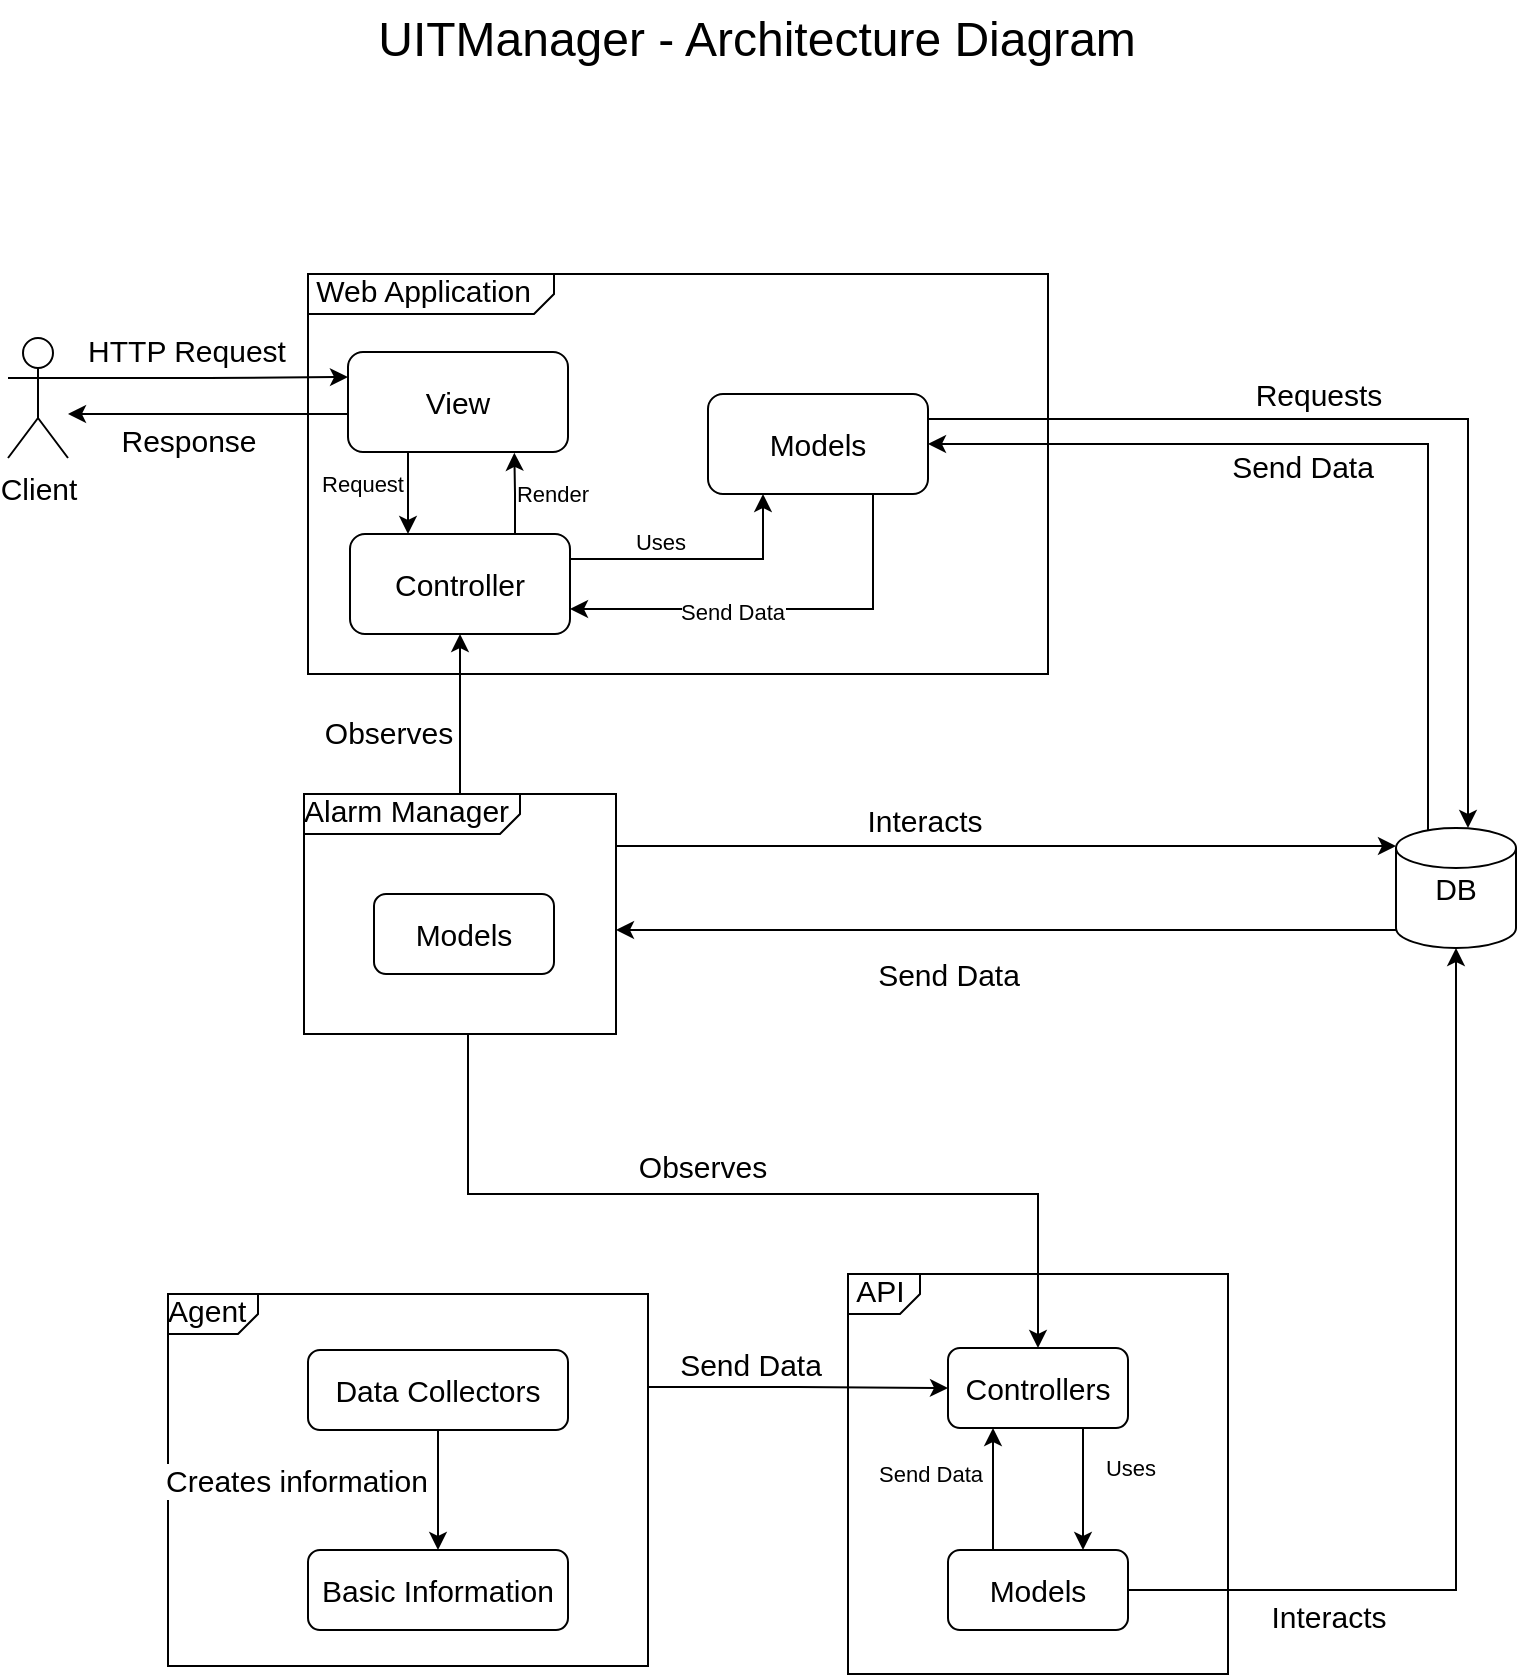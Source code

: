 <mxfile version="25.0.3">
  <diagram name="Page-1" id="dIJWTh7p2U-8Sy8qiCkg">
    <mxGraphModel dx="1485" dy="791" grid="1" gridSize="10" guides="1" tooltips="1" connect="1" arrows="1" fold="1" page="1" pageScale="1" pageWidth="827" pageHeight="1169" math="0" shadow="0">
      <root>
        <mxCell id="0" />
        <mxCell id="1" parent="0" />
        <mxCell id="XDiG-Vu3PWWN5GJQWQn_-1" value="Client" style="shape=umlActor;verticalLabelPosition=bottom;verticalAlign=top;html=1;outlineConnect=0;fontSize=15;" parent="1" vertex="1">
          <mxGeometry x="40" y="192" width="30" height="60" as="geometry" />
        </mxCell>
        <mxCell id="XDiG-Vu3PWWN5GJQWQn_-2" value="&lt;font&gt;&amp;nbsp;Web Application&lt;/font&gt;" style="html=1;shape=mxgraph.sysml.package;overflow=fill;labelX=123.75;align=left;spacingLeft=5;verticalAlign=top;spacingTop=-3;fontSize=15;" parent="1" vertex="1">
          <mxGeometry x="190" y="160" width="370" height="200" as="geometry" />
        </mxCell>
        <mxCell id="YMdhZk9BwAZFzqvucl1a-2" style="edgeStyle=orthogonalEdgeStyle;rounded=0;orthogonalLoop=1;jettySize=auto;html=1;exitX=0.75;exitY=0;exitDx=0;exitDy=0;entryX=0.756;entryY=1.008;entryDx=0;entryDy=0;entryPerimeter=0;" parent="1" source="XDiG-Vu3PWWN5GJQWQn_-3" target="XDiG-Vu3PWWN5GJQWQn_-4" edge="1">
          <mxGeometry relative="1" as="geometry" />
        </mxCell>
        <mxCell id="YMdhZk9BwAZFzqvucl1a-10" value="Render" style="edgeLabel;html=1;align=center;verticalAlign=middle;resizable=0;points=[];" parent="YMdhZk9BwAZFzqvucl1a-2" connectable="0" vertex="1">
          <mxGeometry x="0.017" relative="1" as="geometry">
            <mxPoint x="19" as="offset" />
          </mxGeometry>
        </mxCell>
        <mxCell id="YMdhZk9BwAZFzqvucl1a-5" style="edgeStyle=orthogonalEdgeStyle;rounded=0;orthogonalLoop=1;jettySize=auto;html=1;exitX=1;exitY=0.25;exitDx=0;exitDy=0;entryX=0.25;entryY=1;entryDx=0;entryDy=0;" parent="1" source="XDiG-Vu3PWWN5GJQWQn_-3" target="XDiG-Vu3PWWN5GJQWQn_-5" edge="1">
          <mxGeometry relative="1" as="geometry" />
        </mxCell>
        <mxCell id="YMdhZk9BwAZFzqvucl1a-11" value="Uses" style="edgeLabel;html=1;align=center;verticalAlign=middle;resizable=0;points=[];" parent="YMdhZk9BwAZFzqvucl1a-5" connectable="0" vertex="1">
          <mxGeometry x="-0.303" y="1" relative="1" as="geometry">
            <mxPoint y="-8" as="offset" />
          </mxGeometry>
        </mxCell>
        <mxCell id="XDiG-Vu3PWWN5GJQWQn_-3" value="Controller" style="rounded=1;whiteSpace=wrap;html=1;fontSize=15;" parent="1" vertex="1">
          <mxGeometry x="211" y="290" width="110" height="50" as="geometry" />
        </mxCell>
        <mxCell id="XDiG-Vu3PWWN5GJQWQn_-7" style="edgeStyle=orthogonalEdgeStyle;rounded=0;orthogonalLoop=1;jettySize=auto;html=1;fontSize=15;" parent="1" source="XDiG-Vu3PWWN5GJQWQn_-4" target="XDiG-Vu3PWWN5GJQWQn_-1" edge="1">
          <mxGeometry relative="1" as="geometry">
            <Array as="points">
              <mxPoint x="180" y="230" />
              <mxPoint x="180" y="230" />
            </Array>
          </mxGeometry>
        </mxCell>
        <mxCell id="XDiG-Vu3PWWN5GJQWQn_-9" value="Response" style="edgeLabel;html=1;align=center;verticalAlign=middle;resizable=0;points=[];fontSize=15;" parent="XDiG-Vu3PWWN5GJQWQn_-7" vertex="1" connectable="0">
          <mxGeometry x="0.085" y="2" relative="1" as="geometry">
            <mxPoint x="-4" y="11" as="offset" />
          </mxGeometry>
        </mxCell>
        <mxCell id="YMdhZk9BwAZFzqvucl1a-1" style="edgeStyle=orthogonalEdgeStyle;rounded=0;orthogonalLoop=1;jettySize=auto;html=1;exitX=0.25;exitY=1;exitDx=0;exitDy=0;" parent="1" source="XDiG-Vu3PWWN5GJQWQn_-4" edge="1">
          <mxGeometry relative="1" as="geometry">
            <mxPoint x="240" y="290" as="targetPoint" />
            <Array as="points">
              <mxPoint x="240" y="249" />
              <mxPoint x="240" y="290" />
            </Array>
          </mxGeometry>
        </mxCell>
        <mxCell id="YMdhZk9BwAZFzqvucl1a-9" value="Request" style="edgeLabel;html=1;align=center;verticalAlign=middle;resizable=0;points=[];" parent="YMdhZk9BwAZFzqvucl1a-1" connectable="0" vertex="1">
          <mxGeometry x="-0.103" relative="1" as="geometry">
            <mxPoint x="-23" y="-1" as="offset" />
          </mxGeometry>
        </mxCell>
        <mxCell id="XDiG-Vu3PWWN5GJQWQn_-4" value="View" style="rounded=1;whiteSpace=wrap;html=1;fontSize=15;" parent="1" vertex="1">
          <mxGeometry x="210" y="199" width="110" height="50" as="geometry" />
        </mxCell>
        <mxCell id="YMdhZk9BwAZFzqvucl1a-6" style="edgeStyle=orthogonalEdgeStyle;rounded=0;orthogonalLoop=1;jettySize=auto;html=1;exitX=0.75;exitY=1;exitDx=0;exitDy=0;entryX=1;entryY=0.75;entryDx=0;entryDy=0;" parent="1" source="XDiG-Vu3PWWN5GJQWQn_-5" target="XDiG-Vu3PWWN5GJQWQn_-3" edge="1">
          <mxGeometry relative="1" as="geometry" />
        </mxCell>
        <mxCell id="YMdhZk9BwAZFzqvucl1a-12" value="Send Data" style="edgeLabel;html=1;align=center;verticalAlign=middle;resizable=0;points=[];" parent="YMdhZk9BwAZFzqvucl1a-6" connectable="0" vertex="1">
          <mxGeometry x="0.225" y="1" relative="1" as="geometry">
            <mxPoint as="offset" />
          </mxGeometry>
        </mxCell>
        <mxCell id="XDiG-Vu3PWWN5GJQWQn_-5" value="Models" style="rounded=1;whiteSpace=wrap;html=1;fontSize=15;glass=0;" parent="1" vertex="1">
          <mxGeometry x="390" y="220" width="110" height="50" as="geometry" />
        </mxCell>
        <mxCell id="XDiG-Vu3PWWN5GJQWQn_-6" style="edgeStyle=orthogonalEdgeStyle;rounded=0;orthogonalLoop=1;jettySize=auto;html=1;exitX=1;exitY=0.333;exitDx=0;exitDy=0;exitPerimeter=0;entryX=0;entryY=0.25;entryDx=0;entryDy=0;fontSize=15;" parent="1" source="XDiG-Vu3PWWN5GJQWQn_-1" target="XDiG-Vu3PWWN5GJQWQn_-4" edge="1">
          <mxGeometry relative="1" as="geometry" />
        </mxCell>
        <mxCell id="XDiG-Vu3PWWN5GJQWQn_-8" value="HTTP Request" style="edgeLabel;html=1;align=center;verticalAlign=middle;resizable=0;points=[];fontSize=15;" parent="XDiG-Vu3PWWN5GJQWQn_-6" vertex="1" connectable="0">
          <mxGeometry x="-0.165" y="2" relative="1" as="geometry">
            <mxPoint y="-12" as="offset" />
          </mxGeometry>
        </mxCell>
        <mxCell id="XDiG-Vu3PWWN5GJQWQn_-12" style="edgeStyle=orthogonalEdgeStyle;rounded=0;orthogonalLoop=1;jettySize=auto;html=1;entryX=1;entryY=0.5;entryDx=0;entryDy=0;fontSize=15;exitX=0;exitY=0.15;exitDx=0;exitDy=0;exitPerimeter=0;" parent="1" source="XDiG-Vu3PWWN5GJQWQn_-10" target="XDiG-Vu3PWWN5GJQWQn_-5" edge="1">
          <mxGeometry relative="1" as="geometry">
            <Array as="points">
              <mxPoint x="750" y="446" />
              <mxPoint x="750" y="245" />
            </Array>
          </mxGeometry>
        </mxCell>
        <mxCell id="XDiG-Vu3PWWN5GJQWQn_-14" value="Send Data" style="edgeLabel;html=1;align=center;verticalAlign=middle;resizable=0;points=[];fontSize=15;" parent="XDiG-Vu3PWWN5GJQWQn_-12" vertex="1" connectable="0">
          <mxGeometry x="0.199" y="-1" relative="1" as="geometry">
            <mxPoint y="12" as="offset" />
          </mxGeometry>
        </mxCell>
        <mxCell id="XDiG-Vu3PWWN5GJQWQn_-10" value="DB" style="strokeWidth=1;html=1;shape=mxgraph.flowchart.database;whiteSpace=wrap;fontSize=15;shadow=0;" parent="1" vertex="1">
          <mxGeometry x="734" y="437" width="60" height="60" as="geometry" />
        </mxCell>
        <mxCell id="XDiG-Vu3PWWN5GJQWQn_-11" style="edgeStyle=orthogonalEdgeStyle;rounded=0;orthogonalLoop=1;jettySize=auto;html=1;exitX=1;exitY=0.25;exitDx=0;exitDy=0;fontSize=15;" parent="1" source="XDiG-Vu3PWWN5GJQWQn_-5" target="XDiG-Vu3PWWN5GJQWQn_-10" edge="1">
          <mxGeometry relative="1" as="geometry">
            <Array as="points">
              <mxPoint x="770" y="232" />
            </Array>
          </mxGeometry>
        </mxCell>
        <mxCell id="XDiG-Vu3PWWN5GJQWQn_-13" value="Requests" style="edgeLabel;html=1;align=center;verticalAlign=middle;resizable=0;points=[];fontSize=15;" parent="XDiG-Vu3PWWN5GJQWQn_-11" vertex="1" connectable="0">
          <mxGeometry x="-0.181" y="2" relative="1" as="geometry">
            <mxPoint y="-11" as="offset" />
          </mxGeometry>
        </mxCell>
        <mxCell id="XDiG-Vu3PWWN5GJQWQn_-15" value="&lt;font&gt;&amp;nbsp;API&lt;/font&gt;" style="html=1;shape=mxgraph.sysml.package;overflow=fill;labelX=36.25;align=left;spacingLeft=5;verticalAlign=top;spacingTop=-3;fontSize=15;strokeWidth=1;perimeterSpacing=0;" parent="1" vertex="1">
          <mxGeometry x="460" y="660" width="190" height="200" as="geometry" />
        </mxCell>
        <mxCell id="YMdhZk9BwAZFzqvucl1a-8" style="edgeStyle=orthogonalEdgeStyle;rounded=0;orthogonalLoop=1;jettySize=auto;html=1;exitX=0.75;exitY=1;exitDx=0;exitDy=0;entryX=0.75;entryY=0;entryDx=0;entryDy=0;" parent="1" source="XDiG-Vu3PWWN5GJQWQn_-16" target="XDiG-Vu3PWWN5GJQWQn_-17" edge="1">
          <mxGeometry relative="1" as="geometry" />
        </mxCell>
        <mxCell id="YMdhZk9BwAZFzqvucl1a-13" value="Uses" style="edgeLabel;html=1;align=center;verticalAlign=middle;resizable=0;points=[];" parent="YMdhZk9BwAZFzqvucl1a-8" connectable="0" vertex="1">
          <mxGeometry x="-0.367" relative="1" as="geometry">
            <mxPoint x="23" as="offset" />
          </mxGeometry>
        </mxCell>
        <mxCell id="XDiG-Vu3PWWN5GJQWQn_-16" value="&lt;font&gt;Controllers&lt;/font&gt;" style="rounded=1;whiteSpace=wrap;html=1;fontSize=15;" parent="1" vertex="1">
          <mxGeometry x="510" y="697" width="90" height="40" as="geometry" />
        </mxCell>
        <mxCell id="YMdhZk9BwAZFzqvucl1a-7" style="edgeStyle=orthogonalEdgeStyle;rounded=0;orthogonalLoop=1;jettySize=auto;html=1;exitX=0.25;exitY=0;exitDx=0;exitDy=0;entryX=0.25;entryY=1;entryDx=0;entryDy=0;" parent="1" source="XDiG-Vu3PWWN5GJQWQn_-17" target="XDiG-Vu3PWWN5GJQWQn_-16" edge="1">
          <mxGeometry relative="1" as="geometry" />
        </mxCell>
        <mxCell id="YMdhZk9BwAZFzqvucl1a-14" value="Send Data" style="edgeLabel;html=1;align=center;verticalAlign=middle;resizable=0;points=[];" parent="YMdhZk9BwAZFzqvucl1a-7" connectable="0" vertex="1">
          <mxGeometry x="0.315" relative="1" as="geometry">
            <mxPoint x="-32" y="2" as="offset" />
          </mxGeometry>
        </mxCell>
        <mxCell id="XDiG-Vu3PWWN5GJQWQn_-17" value="&lt;font&gt;Models&lt;/font&gt;" style="rounded=1;whiteSpace=wrap;html=1;fontSize=15;" parent="1" vertex="1">
          <mxGeometry x="510" y="798" width="90" height="40" as="geometry" />
        </mxCell>
        <mxCell id="XDiG-Vu3PWWN5GJQWQn_-18" style="edgeStyle=orthogonalEdgeStyle;rounded=0;orthogonalLoop=1;jettySize=auto;html=1;entryX=1;entryY=0.5;entryDx=0;entryDy=0;exitX=0.5;exitY=1;exitDx=0;exitDy=0;exitPerimeter=0;startArrow=classic;startFill=1;endArrow=none;endFill=0;fontSize=15;" parent="1" source="XDiG-Vu3PWWN5GJQWQn_-10" target="XDiG-Vu3PWWN5GJQWQn_-17" edge="1">
          <mxGeometry relative="1" as="geometry" />
        </mxCell>
        <mxCell id="XDiG-Vu3PWWN5GJQWQn_-19" value="Interacts" style="edgeLabel;html=1;align=center;verticalAlign=middle;resizable=0;points=[];fontSize=15;" parent="XDiG-Vu3PWWN5GJQWQn_-18" vertex="1" connectable="0">
          <mxGeometry x="-0.04" y="4" relative="1" as="geometry">
            <mxPoint x="-68" y="101" as="offset" />
          </mxGeometry>
        </mxCell>
        <mxCell id="XDiG-Vu3PWWN5GJQWQn_-22" style="edgeStyle=orthogonalEdgeStyle;rounded=0;orthogonalLoop=1;jettySize=auto;html=1;exitX=1;exitY=0.25;exitDx=0;exitDy=0;exitPerimeter=0;entryX=0;entryY=0.5;entryDx=0;entryDy=0;" parent="1" source="XDiG-Vu3PWWN5GJQWQn_-21" target="XDiG-Vu3PWWN5GJQWQn_-16" edge="1">
          <mxGeometry relative="1" as="geometry" />
        </mxCell>
        <mxCell id="XDiG-Vu3PWWN5GJQWQn_-23" value="&lt;font style=&quot;font-size: 15px;&quot;&gt;Send Data&lt;br&gt;&lt;/font&gt;" style="edgeLabel;html=1;align=center;verticalAlign=middle;resizable=0;points=[];" parent="XDiG-Vu3PWWN5GJQWQn_-22" vertex="1" connectable="0">
          <mxGeometry x="-0.254" y="-2" relative="1" as="geometry">
            <mxPoint x="-5" y="-14" as="offset" />
          </mxGeometry>
        </mxCell>
        <mxCell id="XDiG-Vu3PWWN5GJQWQn_-21" value="Agent" style="html=1;shape=mxgraph.sysml.package;overflow=fill;labelX=45;align=left;spacingLeft=5;verticalAlign=top;spacingTop=-3;fontSize=15;" parent="1" vertex="1">
          <mxGeometry x="120" y="670" width="240" height="186" as="geometry" />
        </mxCell>
        <mxCell id="XDiG-Vu3PWWN5GJQWQn_-26" style="edgeStyle=orthogonalEdgeStyle;rounded=0;orthogonalLoop=1;jettySize=auto;html=1;exitX=0.5;exitY=1;exitDx=0;exitDy=0;entryX=0.5;entryY=0;entryDx=0;entryDy=0;" parent="1" source="XDiG-Vu3PWWN5GJQWQn_-24" target="XDiG-Vu3PWWN5GJQWQn_-25" edge="1">
          <mxGeometry relative="1" as="geometry" />
        </mxCell>
        <mxCell id="XDiG-Vu3PWWN5GJQWQn_-27" value="&lt;font style=&quot;font-size: 15px;&quot;&gt;Creates information&lt;br&gt;&lt;/font&gt;" style="edgeLabel;html=1;align=center;verticalAlign=middle;resizable=0;points=[];" parent="XDiG-Vu3PWWN5GJQWQn_-26" vertex="1" connectable="0">
          <mxGeometry x="0.01" y="-2" relative="1" as="geometry">
            <mxPoint x="-69" y="-6" as="offset" />
          </mxGeometry>
        </mxCell>
        <mxCell id="XDiG-Vu3PWWN5GJQWQn_-24" value="Data Collectors" style="rounded=1;whiteSpace=wrap;html=1;fontSize=15;" parent="1" vertex="1">
          <mxGeometry x="190" y="698" width="130" height="40" as="geometry" />
        </mxCell>
        <mxCell id="XDiG-Vu3PWWN5GJQWQn_-25" value="Basic Information" style="rounded=1;whiteSpace=wrap;html=1;fontSize=15;" parent="1" vertex="1">
          <mxGeometry x="190" y="798" width="130" height="40" as="geometry" />
        </mxCell>
        <mxCell id="XDiG-Vu3PWWN5GJQWQn_-34" style="edgeStyle=orthogonalEdgeStyle;rounded=0;orthogonalLoop=1;jettySize=auto;html=1;entryX=0.5;entryY=0;entryDx=0;entryDy=0;" parent="1" source="XDiG-Vu3PWWN5GJQWQn_-28" target="XDiG-Vu3PWWN5GJQWQn_-16" edge="1">
          <mxGeometry relative="1" as="geometry">
            <Array as="points">
              <mxPoint x="270" y="620" />
              <mxPoint x="555" y="620" />
            </Array>
          </mxGeometry>
        </mxCell>
        <mxCell id="XDiG-Vu3PWWN5GJQWQn_-35" value="&lt;font style=&quot;font-size: 15px;&quot;&gt;Observes&lt;/font&gt;" style="edgeLabel;html=1;align=center;verticalAlign=middle;resizable=0;points=[];" parent="XDiG-Vu3PWWN5GJQWQn_-34" vertex="1" connectable="0">
          <mxGeometry x="-0.108" y="-6" relative="1" as="geometry">
            <mxPoint y="-20" as="offset" />
          </mxGeometry>
        </mxCell>
        <mxCell id="XDiG-Vu3PWWN5GJQWQn_-36" style="edgeStyle=orthogonalEdgeStyle;rounded=0;orthogonalLoop=1;jettySize=auto;html=1;entryX=0.5;entryY=1;entryDx=0;entryDy=0;" parent="1" source="XDiG-Vu3PWWN5GJQWQn_-28" target="XDiG-Vu3PWWN5GJQWQn_-3" edge="1">
          <mxGeometry relative="1" as="geometry" />
        </mxCell>
        <mxCell id="XDiG-Vu3PWWN5GJQWQn_-37" value="&lt;font style=&quot;font-size: 15px;&quot;&gt;Observes&lt;/font&gt;" style="edgeLabel;html=1;align=center;verticalAlign=middle;resizable=0;points=[];" parent="XDiG-Vu3PWWN5GJQWQn_-36" vertex="1" connectable="0">
          <mxGeometry x="-0.231" y="2" relative="1" as="geometry">
            <mxPoint x="-34" as="offset" />
          </mxGeometry>
        </mxCell>
        <mxCell id="XDiG-Vu3PWWN5GJQWQn_-28" value="Alarm Manager" style="html=1;shape=mxgraph.sysml.package;overflow=fill;labelX=108.75;align=left;spacingLeft=5;verticalAlign=top;spacingTop=-3;fontSize=15;" parent="1" vertex="1">
          <mxGeometry x="188" y="420" width="156" height="120" as="geometry" />
        </mxCell>
        <mxCell id="XDiG-Vu3PWWN5GJQWQn_-29" value="&lt;font&gt;Models&lt;/font&gt;" style="rounded=1;whiteSpace=wrap;html=1;fontSize=15;" parent="1" vertex="1">
          <mxGeometry x="223" y="470" width="90" height="40" as="geometry" />
        </mxCell>
        <mxCell id="XDiG-Vu3PWWN5GJQWQn_-30" style="edgeStyle=orthogonalEdgeStyle;rounded=0;orthogonalLoop=1;jettySize=auto;html=1;exitX=1;exitY=0.25;exitDx=0;exitDy=0;exitPerimeter=0;entryX=0;entryY=0.15;entryDx=0;entryDy=0;entryPerimeter=0;" parent="1" source="XDiG-Vu3PWWN5GJQWQn_-28" target="XDiG-Vu3PWWN5GJQWQn_-10" edge="1">
          <mxGeometry relative="1" as="geometry">
            <mxPoint x="710" y="450" as="targetPoint" />
            <Array as="points">
              <mxPoint x="344" y="446" />
            </Array>
          </mxGeometry>
        </mxCell>
        <mxCell id="XDiG-Vu3PWWN5GJQWQn_-31" value="&lt;font style=&quot;font-size: 15px;&quot;&gt;Interacts&lt;/font&gt;" style="edgeLabel;html=1;align=center;verticalAlign=middle;resizable=0;points=[];" parent="XDiG-Vu3PWWN5GJQWQn_-30" vertex="1" connectable="0">
          <mxGeometry x="-0.096" y="-2" relative="1" as="geometry">
            <mxPoint x="-20" y="-15" as="offset" />
          </mxGeometry>
        </mxCell>
        <mxCell id="XDiG-Vu3PWWN5GJQWQn_-32" style="edgeStyle=orthogonalEdgeStyle;rounded=0;orthogonalLoop=1;jettySize=auto;html=1;exitX=0;exitY=0.85;exitDx=0;exitDy=0;exitPerimeter=0;" parent="1" source="XDiG-Vu3PWWN5GJQWQn_-10" target="XDiG-Vu3PWWN5GJQWQn_-28" edge="1">
          <mxGeometry relative="1" as="geometry">
            <mxPoint x="700" y="480" as="sourcePoint" />
            <Array as="points">
              <mxPoint x="540" y="488" />
              <mxPoint x="540" y="488" />
            </Array>
          </mxGeometry>
        </mxCell>
        <mxCell id="XDiG-Vu3PWWN5GJQWQn_-33" value="&lt;font style=&quot;font-size: 15px;&quot;&gt;Send Data&lt;br&gt;&lt;/font&gt;" style="edgeLabel;html=1;align=center;verticalAlign=middle;resizable=0;points=[];" parent="XDiG-Vu3PWWN5GJQWQn_-32" vertex="1" connectable="0">
          <mxGeometry x="-0.409" y="1" relative="1" as="geometry">
            <mxPoint x="-109" y="21" as="offset" />
          </mxGeometry>
        </mxCell>
        <mxCell id="YMdhZk9BwAZFzqvucl1a-15" value="&lt;font style=&quot;font-size: 24px;&quot;&gt;UITManager - Architecture Diagram&lt;br&gt;&lt;/font&gt;" style="text;html=1;align=center;verticalAlign=middle;resizable=0;points=[];autosize=1;strokeColor=none;fillColor=none;" parent="1" vertex="1">
          <mxGeometry x="214" y="23" width="400" height="40" as="geometry" />
        </mxCell>
      </root>
    </mxGraphModel>
  </diagram>
</mxfile>
